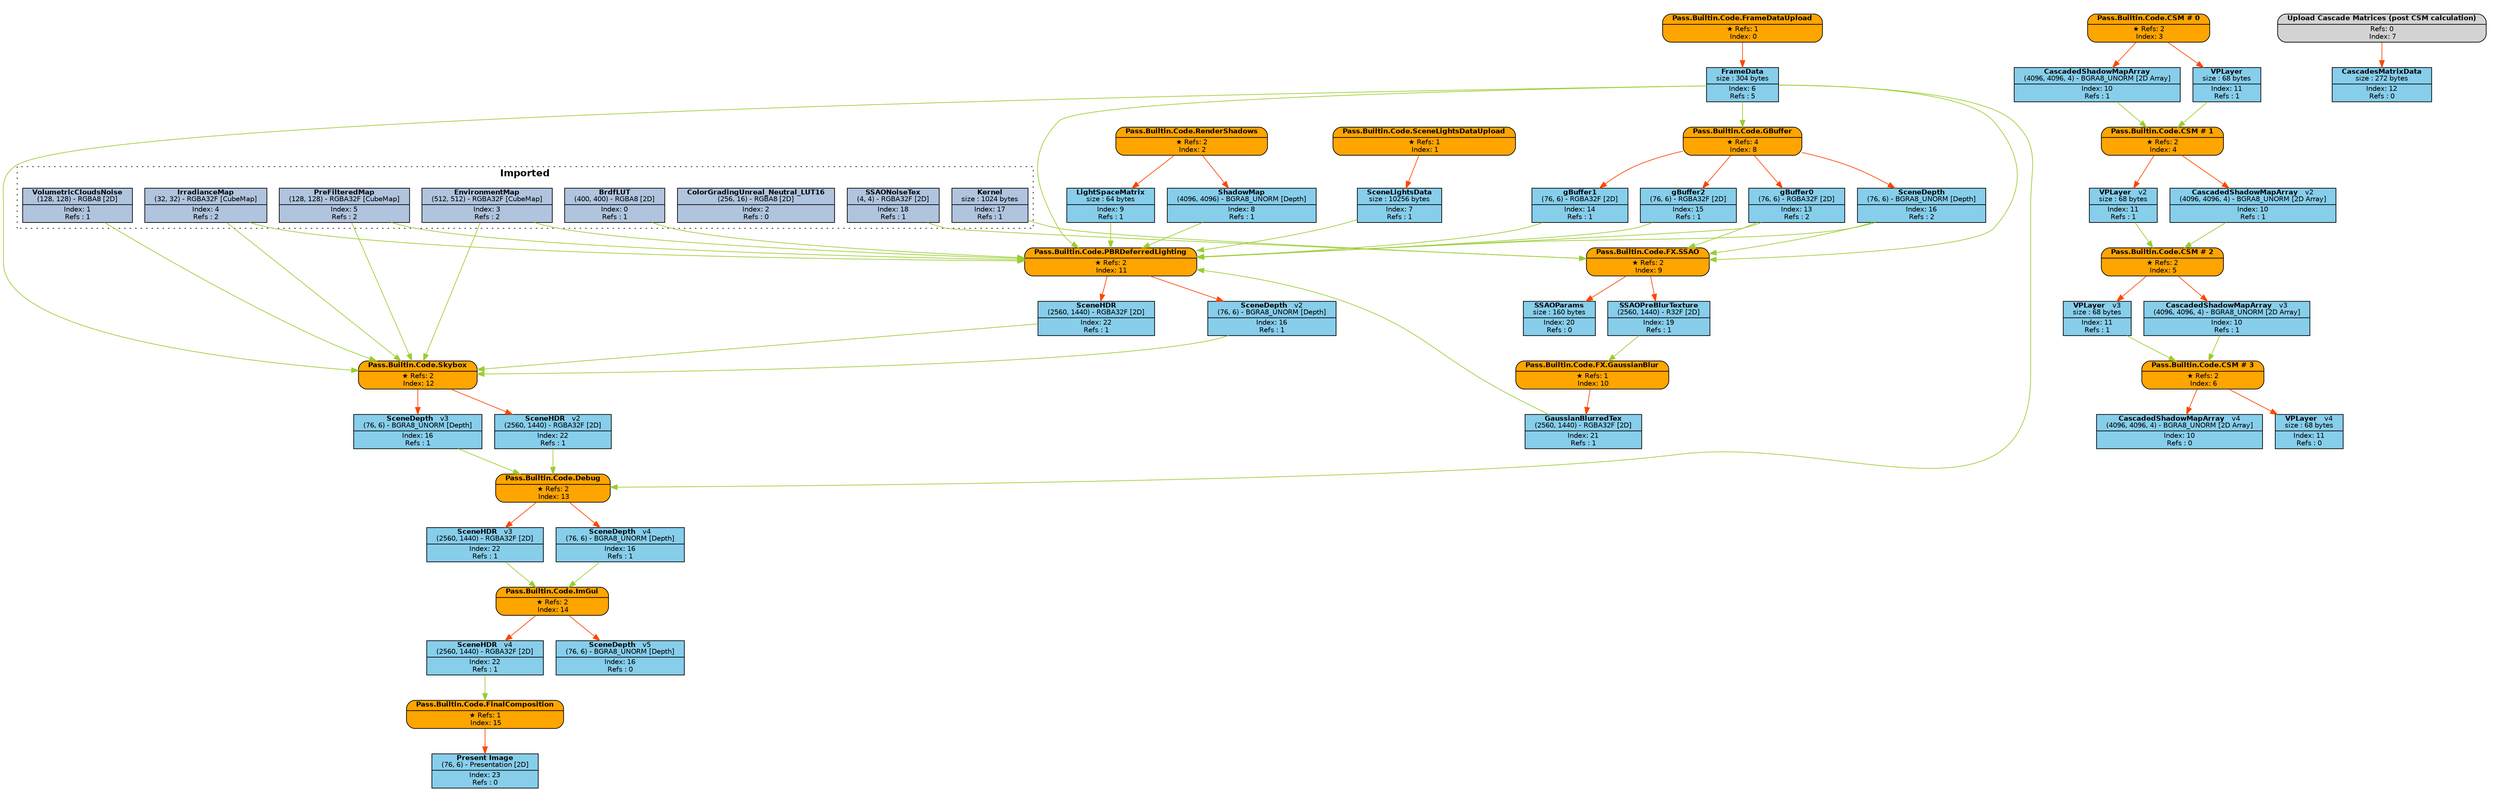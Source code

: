 digraph FrameGraph {
graph [style=invis, rankdir="TB" ordering=out, splines=spline]
node [shape=record, fontname="helvetica", fontsize=10, margin="0.2,0.03"]

P0 [label=<{ {<B>Pass.Builtin.Code.FrameDataUpload</B>} | {&#x2605; Refs: 1<BR/> Index: 0} }> style="rounded,filled", fillcolor=orange]
P1 [label=<{ {<B>Pass.Builtin.Code.SceneLightsDataUpload</B>} | {&#x2605; Refs: 1<BR/> Index: 1} }> style="rounded,filled", fillcolor=orange]
P2 [label=<{ {<B>Pass.Builtin.Code.RenderShadows</B>} | {&#x2605; Refs: 2<BR/> Index: 2} }> style="rounded,filled", fillcolor=orange]
P3 [label=<{ {<B>Pass.Builtin.Code.CSM # 0</B>} | {&#x2605; Refs: 2<BR/> Index: 3} }> style="rounded,filled", fillcolor=orange]
P4 [label=<{ {<B>Pass.Builtin.Code.CSM # 1</B>} | {&#x2605; Refs: 2<BR/> Index: 4} }> style="rounded,filled", fillcolor=orange]
P5 [label=<{ {<B>Pass.Builtin.Code.CSM # 2</B>} | {&#x2605; Refs: 2<BR/> Index: 5} }> style="rounded,filled", fillcolor=orange]
P6 [label=<{ {<B>Pass.Builtin.Code.CSM # 3</B>} | {&#x2605; Refs: 2<BR/> Index: 6} }> style="rounded,filled", fillcolor=orange]
P7 [label=<{ {<B>Upload Cascade Matrices (post CSM calculation)</B>} | {Refs: 0<BR/> Index: 7} }> style="rounded,filled", fillcolor=lightgray]
P8 [label=<{ {<B>Pass.Builtin.Code.GBuffer</B>} | {&#x2605; Refs: 4<BR/> Index: 8} }> style="rounded,filled", fillcolor=orange]
P9 [label=<{ {<B>Pass.Builtin.Code.FX.SSAO</B>} | {&#x2605; Refs: 2<BR/> Index: 9} }> style="rounded,filled", fillcolor=orange]
P10 [label=<{ {<B>Pass.Builtin.Code.FX.GaussianBlur</B>} | {&#x2605; Refs: 1<BR/> Index: 10} }> style="rounded,filled", fillcolor=orange]
P11 [label=<{ {<B>Pass.Builtin.Code.PBRDeferredLighting</B>} | {&#x2605; Refs: 2<BR/> Index: 11} }> style="rounded,filled", fillcolor=orange]
P12 [label=<{ {<B>Pass.Builtin.Code.Skybox</B>} | {&#x2605; Refs: 2<BR/> Index: 12} }> style="rounded,filled", fillcolor=orange]
P13 [label=<{ {<B>Pass.Builtin.Code.Debug</B>} | {&#x2605; Refs: 2<BR/> Index: 13} }> style="rounded,filled", fillcolor=orange]
P14 [label=<{ {<B>Pass.Builtin.Code.ImGui</B>} | {&#x2605; Refs: 2<BR/> Index: 14} }> style="rounded,filled", fillcolor=orange]
P15 [label=<{ {<B>Pass.Builtin.Code.FinalComposition</B>} | {&#x2605; Refs: 1<BR/> Index: 15} }> style="rounded,filled", fillcolor=orange]

R0_1 [label=<{ {<B>BrdfLUT</B><BR/>(400, 400) - RGBA8 [2D]} | {Index: 0<BR/>Refs : 1} }> style=filled, fillcolor=lightsteelblue]
R1_1 [label=<{ {<B>VolumetricCloudsNoise</B><BR/>(128, 128) - RGBA8 [2D]} | {Index: 1<BR/>Refs : 1} }> style=filled, fillcolor=lightsteelblue]
R2_1 [label=<{ {<B>ColorGradingUnreal_Neutral_LUT16</B><BR/>(256, 16) - RGBA8 [2D]} | {Index: 2<BR/>Refs : 0} }> style=filled, fillcolor=lightsteelblue]
R3_1 [label=<{ {<B>EnvironmentMap</B><BR/>(512, 512) - RGBA32F [CubeMap]} | {Index: 3<BR/>Refs : 2} }> style=filled, fillcolor=lightsteelblue]
R4_1 [label=<{ {<B>IrradianceMap</B><BR/>(32, 32) - RGBA32F [CubeMap]} | {Index: 4<BR/>Refs : 2} }> style=filled, fillcolor=lightsteelblue]
R5_1 [label=<{ {<B>PreFilteredMap</B><BR/>(128, 128) - RGBA32F [CubeMap]} | {Index: 5<BR/>Refs : 2} }> style=filled, fillcolor=lightsteelblue]
R6_1 [label=<{ {<B>FrameData</B><BR/>size : 304 bytes} | {Index: 6<BR/>Refs : 5} }> style=filled, fillcolor=skyblue]
R7_1 [label=<{ {<B>SceneLightsData</B><BR/>size : 10256 bytes} | {Index: 7<BR/>Refs : 1} }> style=filled, fillcolor=skyblue]
R8_1 [label=<{ {<B>ShadowMap</B><BR/>(4096, 4096) - BGRA8_UNORM [Depth]} | {Index: 8<BR/>Refs : 1} }> style=filled, fillcolor=skyblue]
R9_1 [label=<{ {<B>LightSpaceMatrix</B><BR/>size : 64 bytes} | {Index: 9<BR/>Refs : 1} }> style=filled, fillcolor=skyblue]
R10_1 [label=<{ {<B>CascadedShadowMapArray</B><BR/>(4096, 4096, 4) - BGRA8_UNORM [2D Array]} | {Index: 10<BR/>Refs : 1} }> style=filled, fillcolor=skyblue]
R11_1 [label=<{ {<B>VPLayer</B><BR/>size : 68 bytes} | {Index: 11<BR/>Refs : 1} }> style=filled, fillcolor=skyblue]
R10_2 [label=<{ {<B>CascadedShadowMapArray</B>   <FONT>v2</FONT><BR/>(4096, 4096, 4) - BGRA8_UNORM [2D Array]} | {Index: 10<BR/>Refs : 1} }> style=filled, fillcolor=skyblue]
R11_2 [label=<{ {<B>VPLayer</B>   <FONT>v2</FONT><BR/>size : 68 bytes} | {Index: 11<BR/>Refs : 1} }> style=filled, fillcolor=skyblue]
R10_3 [label=<{ {<B>CascadedShadowMapArray</B>   <FONT>v3</FONT><BR/>(4096, 4096, 4) - BGRA8_UNORM [2D Array]} | {Index: 10<BR/>Refs : 1} }> style=filled, fillcolor=skyblue]
R11_3 [label=<{ {<B>VPLayer</B>   <FONT>v3</FONT><BR/>size : 68 bytes} | {Index: 11<BR/>Refs : 1} }> style=filled, fillcolor=skyblue]
R10_4 [label=<{ {<B>CascadedShadowMapArray</B>   <FONT>v4</FONT><BR/>(4096, 4096, 4) - BGRA8_UNORM [2D Array]} | {Index: 10<BR/>Refs : 0} }> style=filled, fillcolor=skyblue]
R11_4 [label=<{ {<B>VPLayer</B>   <FONT>v4</FONT><BR/>size : 68 bytes} | {Index: 11<BR/>Refs : 0} }> style=filled, fillcolor=skyblue]
R12_1 [label=<{ {<B>CascadesMatrixData</B><BR/>size : 272 bytes} | {Index: 12<BR/>Refs : 0} }> style=filled, fillcolor=skyblue]
R13_1 [label=<{ {<B>gBuffer0</B><BR/>(76, 6) - RGBA32F [2D]} | {Index: 13<BR/>Refs : 2} }> style=filled, fillcolor=skyblue]
R14_1 [label=<{ {<B>gBuffer1</B><BR/>(76, 6) - RGBA32F [2D]} | {Index: 14<BR/>Refs : 1} }> style=filled, fillcolor=skyblue]
R15_1 [label=<{ {<B>gBuffer2</B><BR/>(76, 6) - RGBA32F [2D]} | {Index: 15<BR/>Refs : 1} }> style=filled, fillcolor=skyblue]
R16_1 [label=<{ {<B>SceneDepth</B><BR/>(76, 6) - BGRA8_UNORM [Depth]} | {Index: 16<BR/>Refs : 2} }> style=filled, fillcolor=skyblue]
R17_1 [label=<{ {<B>Kernel</B><BR/>size : 1024 bytes} | {Index: 17<BR/>Refs : 1} }> style=filled, fillcolor=lightsteelblue]
R18_1 [label=<{ {<B>SSAONoiseTex</B><BR/>(4, 4) - RGBA32F [2D]} | {Index: 18<BR/>Refs : 1} }> style=filled, fillcolor=lightsteelblue]
R19_1 [label=<{ {<B>SSAOPreBlurTexture</B><BR/>(2560, 1440) - R32F [2D]} | {Index: 19<BR/>Refs : 1} }> style=filled, fillcolor=skyblue]
R20_1 [label=<{ {<B>SSAOParams</B><BR/>size : 160 bytes} | {Index: 20<BR/>Refs : 0} }> style=filled, fillcolor=skyblue]
R21_1 [label=<{ {<B>GaussianBlurredTex</B><BR/>(2560, 1440) - RGBA32F [2D]} | {Index: 21<BR/>Refs : 1} }> style=filled, fillcolor=skyblue]
R22_1 [label=<{ {<B>SceneHDR</B><BR/>(2560, 1440) - RGBA32F [2D]} | {Index: 22<BR/>Refs : 1} }> style=filled, fillcolor=skyblue]
R16_2 [label=<{ {<B>SceneDepth</B>   <FONT>v2</FONT><BR/>(76, 6) - BGRA8_UNORM [Depth]} | {Index: 16<BR/>Refs : 1} }> style=filled, fillcolor=skyblue]
R22_2 [label=<{ {<B>SceneHDR</B>   <FONT>v2</FONT><BR/>(2560, 1440) - RGBA32F [2D]} | {Index: 22<BR/>Refs : 1} }> style=filled, fillcolor=skyblue]
R16_3 [label=<{ {<B>SceneDepth</B>   <FONT>v3</FONT><BR/>(76, 6) - BGRA8_UNORM [Depth]} | {Index: 16<BR/>Refs : 1} }> style=filled, fillcolor=skyblue]
R22_3 [label=<{ {<B>SceneHDR</B>   <FONT>v3</FONT><BR/>(2560, 1440) - RGBA32F [2D]} | {Index: 22<BR/>Refs : 1} }> style=filled, fillcolor=skyblue]
R16_4 [label=<{ {<B>SceneDepth</B>   <FONT>v4</FONT><BR/>(76, 6) - BGRA8_UNORM [Depth]} | {Index: 16<BR/>Refs : 1} }> style=filled, fillcolor=skyblue]
R22_4 [label=<{ {<B>SceneHDR</B>   <FONT>v4</FONT><BR/>(2560, 1440) - RGBA32F [2D]} | {Index: 22<BR/>Refs : 1} }> style=filled, fillcolor=skyblue]
R16_5 [label=<{ {<B>SceneDepth</B>   <FONT>v5</FONT><BR/>(76, 6) - BGRA8_UNORM [Depth]} | {Index: 16<BR/>Refs : 0} }> style=filled, fillcolor=skyblue]
R23_1 [label=<{ {<B>Present Image</B><BR/>(76, 6) - Presentation [2D]} | {Index: 23<BR/>Refs : 0} }> style=filled, fillcolor=skyblue]

P0 -> { R6_1 } [color=orangered]
P1 -> { R7_1 } [color=orangered]
P2 -> { R8_1 R9_1 } [color=orangered]
P3 -> { R10_1 R11_1 } [color=orangered]
P4 -> { R10_2 R11_2 } [color=orangered]
P5 -> { R10_3 R11_3 } [color=orangered]
P6 -> { R10_4 R11_4 } [color=orangered]
P7 -> { R12_1 } [color=orangered]
P8 -> { R13_1 R14_1 R15_1 R16_1 } [color=orangered]
P9 -> { R19_1 R20_1 } [color=orangered]
P10 -> { R21_1 } [color=orangered]
P11 -> { R22_1 R16_2 } [color=orangered]
P12 -> { R22_2 R16_3 } [color=orangered]
P13 -> { R22_3 R16_4 } [color=orangered]
P14 -> { R22_4 R16_5 } [color=orangered]
P15 -> { R23_1 } [color=orangered]

R0_1 -> { P11 } [color=olivedrab3]
R1_1 -> { P12 } [color=olivedrab3]
R2_1 -> { } [color=olivedrab3]
R3_1 -> { P11 P12 } [color=olivedrab3]
R4_1 -> { P11 P12 } [color=olivedrab3]
R5_1 -> { P11 P12 } [color=olivedrab3]
R6_1 -> { P8 P9 P11 P12 P13 } [color=olivedrab3]
R7_1 -> { P11 } [color=olivedrab3]
R8_1 -> { P11 } [color=olivedrab3]
R9_1 -> { P11 } [color=olivedrab3]
R10_1 -> { P4 } [color=olivedrab3]
R11_1 -> { P4 } [color=olivedrab3]
R10_2 -> { P5 } [color=olivedrab3]
R11_2 -> { P5 } [color=olivedrab3]
R10_3 -> { P6 } [color=olivedrab3]
R11_3 -> { P6 } [color=olivedrab3]
R10_4 -> { } [color=olivedrab3]
R11_4 -> { } [color=olivedrab3]
R12_1 -> { } [color=olivedrab3]
R13_1 -> { P9 P11 } [color=olivedrab3]
R14_1 -> { P11 } [color=olivedrab3]
R15_1 -> { P11 } [color=olivedrab3]
R16_1 -> { P9 P11 } [color=olivedrab3]
R17_1 -> { P9 } [color=olivedrab3]
R18_1 -> { P9 } [color=olivedrab3]
R19_1 -> { P10 } [color=olivedrab3]
R20_1 -> { } [color=olivedrab3]
R21_1 -> { P11 } [color=olivedrab3]
R22_1 -> { P12 } [color=olivedrab3]
R16_2 -> { P12 } [color=olivedrab3]
R22_2 -> { P13 } [color=olivedrab3]
R16_3 -> { P13 } [color=olivedrab3]
R22_3 -> { P14 } [color=olivedrab3]
R16_4 -> { P14 } [color=olivedrab3]
R22_4 -> { P15 } [color=olivedrab3]
R16_5 -> { } [color=olivedrab3]
R23_1 -> { } [color=olivedrab3]

subgraph cluster_0 {
P0 R6_1 
}
subgraph cluster_1 {
P1 R7_1 
}
subgraph cluster_2 {
P2 R8_1 R9_1 
}
subgraph cluster_3 {
P3 R10_1 R11_1 
}
subgraph cluster_4 {
P4 
}
subgraph cluster_5 {
P5 
}
subgraph cluster_6 {
P6 
}
subgraph cluster_7 {
P7 R12_1 
}
subgraph cluster_8 {
P8 R13_1 R14_1 R15_1 R16_1 
}
subgraph cluster_9 {
P9 R19_1 R20_1 
}
subgraph cluster_10 {
P10 R21_1 
}
subgraph cluster_11 {
P11 R22_1 
}
subgraph cluster_12 {
P12 
}
subgraph cluster_13 {
P13 
}
subgraph cluster_14 {
P14 
}
subgraph cluster_15 {
P15 R23_1 
}

subgraph cluster_imported_resources {
graph [style=dotted, fontname="helvetica", label=< <B>Imported</B> >]
R0_1 R1_1 R2_1 R3_1 R4_1 R5_1 R17_1 R18_1 
}

}